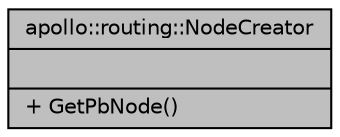 digraph "apollo::routing::NodeCreator"
{
  edge [fontname="Helvetica",fontsize="10",labelfontname="Helvetica",labelfontsize="10"];
  node [fontname="Helvetica",fontsize="10",shape=record];
  Node1 [label="{apollo::routing::NodeCreator\n||+ GetPbNode()\l}",height=0.2,width=0.4,color="black", fillcolor="grey75", style="filled" fontcolor="black"];
}

